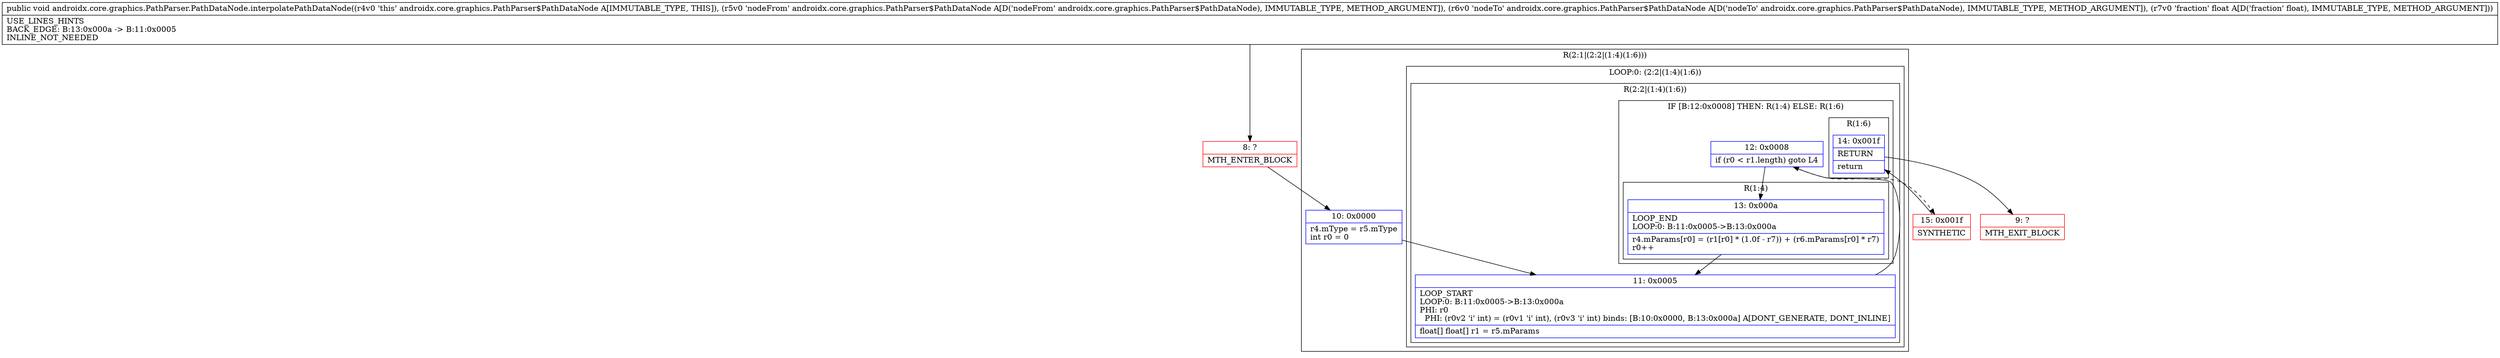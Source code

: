 digraph "CFG forandroidx.core.graphics.PathParser.PathDataNode.interpolatePathDataNode(Landroidx\/core\/graphics\/PathParser$PathDataNode;Landroidx\/core\/graphics\/PathParser$PathDataNode;F)V" {
subgraph cluster_Region_30553007 {
label = "R(2:1|(2:2|(1:4)(1:6)))";
node [shape=record,color=blue];
Node_10 [shape=record,label="{10\:\ 0x0000|r4.mType = r5.mType\lint r0 = 0\l}"];
subgraph cluster_LoopRegion_1046251588 {
label = "LOOP:0: (2:2|(1:4)(1:6))";
node [shape=record,color=blue];
subgraph cluster_Region_383066936 {
label = "R(2:2|(1:4)(1:6))";
node [shape=record,color=blue];
Node_11 [shape=record,label="{11\:\ 0x0005|LOOP_START\lLOOP:0: B:11:0x0005\-\>B:13:0x000a\lPHI: r0 \l  PHI: (r0v2 'i' int) = (r0v1 'i' int), (r0v3 'i' int) binds: [B:10:0x0000, B:13:0x000a] A[DONT_GENERATE, DONT_INLINE]\l|float[] float[] r1 = r5.mParams\l}"];
subgraph cluster_IfRegion_88032037 {
label = "IF [B:12:0x0008] THEN: R(1:4) ELSE: R(1:6)";
node [shape=record,color=blue];
Node_12 [shape=record,label="{12\:\ 0x0008|if (r0 \< r1.length) goto L4\l}"];
subgraph cluster_Region_1603064658 {
label = "R(1:4)";
node [shape=record,color=blue];
Node_13 [shape=record,label="{13\:\ 0x000a|LOOP_END\lLOOP:0: B:11:0x0005\-\>B:13:0x000a\l|r4.mParams[r0] = (r1[r0] * (1.0f \- r7)) + (r6.mParams[r0] * r7)\lr0++\l}"];
}
subgraph cluster_Region_452496420 {
label = "R(1:6)";
node [shape=record,color=blue];
Node_14 [shape=record,label="{14\:\ 0x001f|RETURN\l|return\l}"];
}
}
}
}
}
Node_8 [shape=record,color=red,label="{8\:\ ?|MTH_ENTER_BLOCK\l}"];
Node_15 [shape=record,color=red,label="{15\:\ 0x001f|SYNTHETIC\l}"];
Node_9 [shape=record,color=red,label="{9\:\ ?|MTH_EXIT_BLOCK\l}"];
MethodNode[shape=record,label="{public void androidx.core.graphics.PathParser.PathDataNode.interpolatePathDataNode((r4v0 'this' androidx.core.graphics.PathParser$PathDataNode A[IMMUTABLE_TYPE, THIS]), (r5v0 'nodeFrom' androidx.core.graphics.PathParser$PathDataNode A[D('nodeFrom' androidx.core.graphics.PathParser$PathDataNode), IMMUTABLE_TYPE, METHOD_ARGUMENT]), (r6v0 'nodeTo' androidx.core.graphics.PathParser$PathDataNode A[D('nodeTo' androidx.core.graphics.PathParser$PathDataNode), IMMUTABLE_TYPE, METHOD_ARGUMENT]), (r7v0 'fraction' float A[D('fraction' float), IMMUTABLE_TYPE, METHOD_ARGUMENT]))  | USE_LINES_HINTS\lBACK_EDGE: B:13:0x000a \-\> B:11:0x0005\lINLINE_NOT_NEEDED\l}"];
MethodNode -> Node_8;Node_10 -> Node_11;
Node_11 -> Node_12;
Node_12 -> Node_13;
Node_12 -> Node_15[style=dashed];
Node_13 -> Node_11;
Node_14 -> Node_9;
Node_8 -> Node_10;
Node_15 -> Node_14;
}

